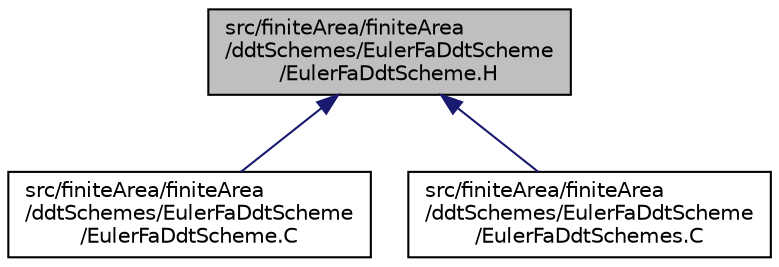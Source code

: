 digraph "src/finiteArea/finiteArea/ddtSchemes/EulerFaDdtScheme/EulerFaDdtScheme.H"
{
  bgcolor="transparent";
  edge [fontname="Helvetica",fontsize="10",labelfontname="Helvetica",labelfontsize="10"];
  node [fontname="Helvetica",fontsize="10",shape=record];
  Node1 [label="src/finiteArea/finiteArea\l/ddtSchemes/EulerFaDdtScheme\l/EulerFaDdtScheme.H",height=0.2,width=0.4,color="black", fillcolor="grey75", style="filled" fontcolor="black"];
  Node1 -> Node2 [dir="back",color="midnightblue",fontsize="10",style="solid",fontname="Helvetica"];
  Node2 [label="src/finiteArea/finiteArea\l/ddtSchemes/EulerFaDdtScheme\l/EulerFaDdtScheme.C",height=0.2,width=0.4,color="black",URL="$EulerFaDdtScheme_8C.html"];
  Node1 -> Node3 [dir="back",color="midnightblue",fontsize="10",style="solid",fontname="Helvetica"];
  Node3 [label="src/finiteArea/finiteArea\l/ddtSchemes/EulerFaDdtScheme\l/EulerFaDdtSchemes.C",height=0.2,width=0.4,color="black",URL="$EulerFaDdtSchemes_8C.html"];
}
